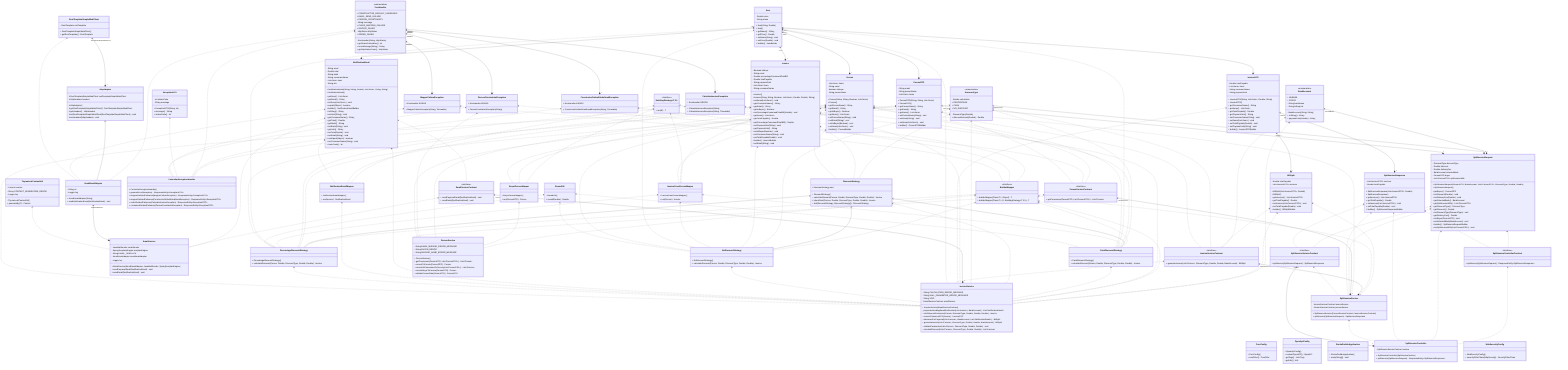 classDiagram
direction BT
class BankAccount {
<<enumeration>>
  - BankAccount(String, String)
  +  NUBANK
  +  PICPAY
  - String bankName
  - String billingLink
  + toString() String
  + paymentLink(Double) String
}
class BillSplit {
  + BillSplit(List~InvoiceDTO~, Double)
  + BillSplit()
  - Double totalPayable
  - List~InvoiceDTO~ invoices
  + getInvoices() List~InvoiceDTO~
  + getTotalPayable() Double
  + setInvoices(List~InvoiceDTO~) void
  + setTotalPayable(Double) void
  + builder() BillSplitBuilder
}
class BuilderMapper {
<<Interface>>
  + builderMapper(Class~T~, Object) T
  + builderMapper(Class~T~, E, BuildingStrategy~T, E~) T
}
class BuildingStrategy~T, E~ {
<<Interface>>
  + run(E) T
}
class BuyerPersonMapper {
  + BuyerPersonMapper()
  + run(PersonDTO) Person
}
class CalculateInvoiceException {
  + CalculateInvoiceException(String)
  + CalculateInvoiceException(String, Throwable)
  + ErroHandler ERROR
}
class CashDiscountStrategy {
  + CashDiscountStrategy()
  + calculateDiscount(Person, Double, DiscountType, Double, Double) Invoice
}
class ConstructorDefaultUndefinedException {
  + ConstructorDefaultUndefinedException(String, Throwable)
  + ErroHandler ERROR
}
class ControllerExceptionHandler {
  + ControllerExceptionHandler()
  + generalError(Exception) ResponseEntity~ExceptionDTO~
  + mapperRelatedFaileures(MapperFailureException) ResponseEntity~ExceptionDTO~
  + mapperRelatedFaileures(ConstructorDefaultUndefinedException) ResponseEntity~ExceptionDTO~
  + orderRelatedFaileures(CalculateInvoiceException) ResponseEntity~ExceptionDTO~
  + consumerRelatedFaileures(PersonConstraintsException) ResponseEntity~ExceptionDTO~
}
class CorsConfig {
  + CorsConfig()
  + corsFilter() CorsFilter
}
class DiscountStrategy {
  + DiscountStrategy()
  # DiscountStrategy next
  + calculateDiscount(Person, Double, DiscountType, Double, Double) Invoice
  # checkNext(Person, Double, DiscountType, Double, Double) Invoice
  + link(DiscountStrategy, DiscountStrategy[]) DiscountStrategy
}
class DiscountType {
<<enumeration>>
  - DiscountType(Double)
  - Double calculation
  +  PERCENTAGE
  +  CASH
  +  NO_DISCOUNT
  + discountAmount(Double) Double
}
class EmailService {
  + EmailService(SendEmailAdapter, JavaMailSender, SpringTemplateEngine)
  - JavaMailSender emailSender
  - SpringTemplateEngine templateEngine
  - String EMAIL_TEMPLATE
  - SendEmailAdapter sendEmailAdapter
  - Logger log
  + sendPaymentEmail(NotificationEmail) void
  + sendEmail(NotificationEmail) void
}
class EmailServiceContract {
<<Interface>>
  + sendPaymentEmail(NotificationEmail) void
  + sendEmail(NotificationEmail) void
}
class ErroHandler {
<<enumeration>>
  - ErroHandler(String, HttpStatus)
  +  CONSTRUCTOR_DEFAULT_UNDEFINED
  +  EMAIL_SEND_FAILURE
  +  PERSON_CONSTRAINTS
  - String message
  +  CLASS_MAPPING_FAILURE
  +  INVOICE_FAILED
  - HttpStatus httpStatus
  +  ORDER_FAILED
  + getStatusCodeValue() int
  + errorMessage(String) String
  + getHttpStatusCode() HttpStatus
}
class ExceptionDTO {
  + ExceptionDTO(String, int)
  - int statusCode
  - String message
  + message() String
  + statusCode() int
}
class HttpAdapter {
  # HttpAdapter()
  # RestTemplateSimpleWebClient restTemplateSimpleWebClient
  # HttpHeaders headers
  # getRestTemplateSimpleWebClient() RestTemplateSimpleWebClient
  # getHeaders() HttpHeaders
  # setRestTemplateSimpleWebClient(RestTemplateSimpleWebClient) void
  # setHeaders(HttpHeaders) void
}
class Invoice {
  + Invoice()
  + Invoice(String, String, Boolean, List~Item~, Double, Double, String)
  - Boolean isBuyer
  - String email
  - Double percentageConsumedTotalBill
  - Double totalPayable
  - String paymentLink
  - List~Item~ items
  - String consumerName
  + setItems(List~Item~) void
  + getConsumerName() String
  + getEmail() String
  + getIsBuyer() Boolean
  + setPercentageConsumedTotalBill(Double) void
  + getItems() List~Item~
  + getTotalPayable() Double
  + getPercentageConsumedTotalBill() Double
  + setPaymentLink(String) void
  + getPaymentLink() String
  + setIsBuyer(Boolean) void
  + setConsumerName(String) void
  + setTotalPayable(Double) void
  + builder() InvoiceBuilder
  + setEmail(String) void
}
class InvoiceDTO {
  + InvoiceDTO(String, List~Item~, Double, String)
  + InvoiceDTO()
  - Double totalPayable
  - List~Item~ items
  - String consumerName
  - String paymentLink
  + getConsumerName() String
  + getItems() List~Item~
  + getTotalPayable() Double
  + getPaymentLink() String
  + setConsumerName(String) void
  + setItems(List~Item~) void
  + setTotalPayable(Double) void
  + setPaymentLink(String) void
  + builder() InvoiceDTOBuilder
}
class InvoiceFromPersonMapper {
  + InvoiceFromPersonMapper()
  + run(Person) Invoice
}
class InvoiceService {
  + InvoiceService(EmailServiceContract)
  - String CALCULATION_ERROR_MESSAGE
  - String NULL_PARAMETER_ERROR_MESSAGE
  - String VOID
  - EmailServiceContract emailService
  - preparateSendingEmailNotification(List~Invoice~, BankAccount) List~NotificationEmail~
  - calcDiscountForInvoice(Person, DiscountType, Double, Double, Double) Invoice
  - convertToInvoiceDTO(Invoice) InvoiceDTO
  - statementForPayment(List~Invoice~, BankAccount, List~NotificationEmail~) BillSplit
  + generateInvoice(List~Person~, DiscountType, Double, Double, BankAccount) BillSplit
  - validateParameters(List~Person~, DiscountType, Double, Double) void
  - calculateDiscount(List~Person~, DiscountType, Double, Double) List~Invoice~
}
class InvoiceServiceContract {
<<Interface>>
  + generateInvoice(List~Person~, DiscountType, Double, Double, BankAccount) BillSplit
}
class Item {
  + Item(String, Double)
  + Item()
  - Double price
  - String name
  + getName() String
  + getPrice() Double
  + setName(String) void
  + setPrice(Double) void
  + builder() ItemBuilder
}
class MapperFailureException {
  + MapperFailureException(String, Throwable)
  + ErroHandler ERROR
}
class NoDiscountStrategy {
  + NoDiscountStrategy()
  + calculateDiscount(Person, Double, DiscountType, Double, Double) Invoice
}
class NotificationEmail {
  + NotificationEmail(String, String, Double, List~Item~, String, String)
  + NotificationEmail()
  - String email
  - Double total
  - String bank
  - String consumerName
  - List~Item~ itens
  - String link
  + getItens() List~Item~
  + getEmail() String
  + setItens(List~Item~) void
  + equals(Object) boolean
  + builder() NotificationEmailBuilder
  + toString() String
  + setLink(String) void
  + getConsumerName() String
  + getTotal() Double
  + getBank() String
  + setBank(String) void
  + getLink() String
  + setTotal(Double) void
  + setEmail(String) void
  # canEqual(Object) boolean
  + setConsumerName(String) void
  + hashCode() int
}
class NotificationEmailMapper {
  + NotificationEmailMapper()
  + run(Invoice) NotificationEmail
}
class OpenApiConfig {
  + OpenApiConfig()
  + customOpenAPI() OpenAPI
  - getTags() List~Tag~
  - getInfo() Info
}
class PercentageDiscountStrategy {
  + PercentageDiscountStrategy()
  + calculateDiscount(Person, Double, DiscountType, Double, Double) Invoice
}
class Person {
  + Person(String, String, Boolean, List~Item~)
  + Person()
  - List~Item~ items
  - String email
  - Boolean isBuyer
  - String personName
  + getPersonName() String
  + getEmail() String
  + getIsBuyer() Boolean
  + getItems() List~Item~
  + setPersonName(String) void
  + setEmail(String) void
  + setIsBuyer(Boolean) void
  + setItems(List~Item~) void
  + builder() PersonBuilder
}
class PersonConstraintsException {
  + PersonConstraintsException(String)
  + ErroHandler ERROR
}
class PersonDTO {
  + PersonDTO(String, String, List~Item~)
  + PersonDTO()
  - String email
  - String personName
  - List~Item~ items
  + getPersonName() String
  + getEmail() String
  + getItems() List~Item~
  + setPersonName(String) void
  + setEmail(String) void
  + setItems(List~Item~) void
  + builder() PersonDTOBuilder
}
class PersonService {
  + PersonService()
  - String EMAIL_MISSING_ERROR_MESSAGE
  - String BUYER_ERROR
  - String MISSING_NAME_ERROR_MESSAGE
  + getConsumers(PersonDTO, List~PersonDTO~) List~Person~
  - convertToPerson(PersonDTO) Person
  - convertAllConsumersToPerson(List~PersonDTO~) List~Person~
  - convertBuyerToPerson(PersonDTO) Person
  - validatePersonData(PersonDTO) PersonDTO
}
class PersonServiceContract {
<<Interface>>
  + getConsumers(PersonDTO, List~PersonDTO~) List~Person~
}
class RachaPedidoApplication {
  + RachaPedidoApplication()
  + main(String[]) void
}
class RestTemplateSimpleWebClient {
  + RestTemplateSimpleWebClient()
  - RestTemplate restTemplate
  + getRestTemplate() RestTemplate
}
class RoundUtil {
  - RoundUtil()
  + round(Double) Double
}
class SendEmailAdapter {
  + SendEmailAdapter(String)
  - String url
  - Logger log
  + sendNotificationEmail(NotificationEmail) void
}
class SplitInvoiceController {
  + SplitInvoiceController(SplitInvoiceService)
  - SplitInvoiceServiceContract service
  + splitInvoice(SplitInvoiceRequest) ResponseEntity~SplitInvoiceResponse~
}
class SplitInvoiceControllerContract {
<<Interface>>
  + splitInvoice(SplitInvoiceRequest) ResponseEntity~SplitInvoiceResponse~
}
class SplitInvoiceRequest {
  + SplitInvoiceRequest(PersonDTO, BankAccount, List~PersonDTO~, DiscountType, Double, Double)
  + SplitInvoiceRequest()
  - DiscountType discountType
  - Double discount
  - Double deliveryFee
  - BankAccount selectedBank
  - PersonDTO buyer
  - List~PersonDTO~ splitInvoiceWith
  + getBuyer() PersonDTO
  + setDiscount(Double) void
  + setDeliveryFee(Double) void
  + getSelectedBank() BankAccount
  + getSplitInvoiceWith() List~PersonDTO~
  + getDiscountType() DiscountType
  + getDiscount() Double
  + setDiscountType(DiscountType) void
  + getDeliveryFee() Double
  + setBuyer(PersonDTO) void
  + setSelectedBank(BankAccount) void
  + builder() SplitInvoiceRequestBuilder
  + setSplitInvoiceWith(List~PersonDTO~) void
}
class SplitInvoiceResponse {
  + SplitInvoiceResponse(List~InvoiceDTO~, Double)
  + SplitInvoiceResponse()
  - List~InvoiceDTO~ invoices
  - Double totalPayable
  + getInvoices() List~InvoiceDTO~
  + getTotalPayable() Double
  + setInvoices(List~InvoiceDTO~) void
  + setTotalPayable(Double) void
  + builder() SplitInvoiceResponseBuilder
}
class SplitInvoiceService {
  + SplitInvoiceService(PersonServiceContract, InvoiceServiceContract)
  - InvoiceServiceContract invoiceService
  - PersonServiceContract personService
  + splitInvoice(SplitInvoiceRequest) SplitInvoiceResponse
}
class SplitInvoiceServiceContract {
<<Interface>>
  + splitInvoice(SplitInvoiceRequest) SplitInvoiceResponse
}
class ThymeLeafContextUtil {
  - ThymeLeafContextUtil()
  - Context context
  - String CONTEXT_GENERATION_ERROR
  - Logger log
  + generateBy(T) Context
}
class WebSecurityConfig {
  + WebSecurityConfig()
  + securityFilterChain(HttpSecurity) SecurityFilterChain
}

BillSplit "1" *--> "invoices *" InvoiceDTO
BuilderMapper  ..>  BuildingStrategy~T, E~
BuilderMapper  ..>  ConstructorDefaultUndefinedException
BuilderMapper  ..>  MapperFailureException
BuyerPersonMapper  ..>  BuildingStrategy~T, E~
BuyerPersonMapper  ..>  Person
BuyerPersonMapper  ..>  PersonDTO
CalculateInvoiceException "1" *--> "ERROR 1" ErroHandler
CashDiscountStrategy  ..>  BuilderMapper
CashDiscountStrategy  -->  DiscountStrategy
CashDiscountStrategy  ..>  DiscountType
CashDiscountStrategy  ..>  Invoice
CashDiscountStrategy  ..>  InvoiceFromPersonMapper
CashDiscountStrategy  ..>  Item
CashDiscountStrategy  ..>  Person
CashDiscountStrategy  ..>  RoundUtil
ConstructorDefaultUndefinedException "1" *--> "ERROR 1" ErroHandler
ControllerExceptionHandler  ..>  CalculateInvoiceException
ControllerExceptionHandler  ..>  ConstructorDefaultUndefinedException
ControllerExceptionHandler  ..>  ErroHandler
ControllerExceptionHandler  ..>  ExceptionDTO
ControllerExceptionHandler  ..>  MapperFailureException
ControllerExceptionHandler  ..>  PersonConstraintsException
DiscountStrategy  ..>  DiscountType
DiscountStrategy  ..>  Invoice
DiscountStrategy  ..>  Person
EmailService  ..>  EmailServiceContract
EmailService  ..>  NotificationEmail
EmailService "1" *--> "sendEmailAdapter 1" SendEmailAdapter
EmailService  ..>  ThymeLeafContextUtil
EmailServiceContract  ..>  NotificationEmail
HttpAdapter "1" *--> "restTemplateSimpleWebClient 1" RestTemplateSimpleWebClient
Invoice "1" *--> "items *" Item
InvoiceDTO "1" *--> "items *" Item
InvoiceFromPersonMapper  ..>  BuildingStrategy~T, E~
InvoiceFromPersonMapper  ..>  Invoice
InvoiceFromPersonMapper  ..>  Person
InvoiceService  ..>  BankAccount
InvoiceService  ..>  BillSplit
InvoiceService  ..>  BuilderMapper
InvoiceService  ..>  CalculateInvoiceException
InvoiceService  ..>  CashDiscountStrategy
InvoiceService  ..>  DiscountStrategy
InvoiceService  ..>  DiscountType
InvoiceService "1" *--> "emailService 1" EmailServiceContract
InvoiceService  ..>  Invoice
InvoiceService  ..>  InvoiceDTO
InvoiceService  ..>  InvoiceServiceContract
InvoiceService  ..>  Item
InvoiceService  ..>  NoDiscountStrategy
InvoiceService  ..>  NotificationEmail
InvoiceService  ..>  NotificationEmailMapper
InvoiceService  ..>  PercentageDiscountStrategy
InvoiceService  ..>  Person
InvoiceServiceContract  ..>  BankAccount
InvoiceServiceContract  ..>  BillSplit
InvoiceServiceContract  ..>  DiscountType
InvoiceServiceContract  ..>  Person
MapperFailureException "1" *--> "ERROR 1" ErroHandler
NoDiscountStrategy  ..>  BuilderMapper
NoDiscountStrategy  -->  DiscountStrategy
NoDiscountStrategy  ..>  DiscountType
NoDiscountStrategy  ..>  Invoice
NoDiscountStrategy  ..>  InvoiceFromPersonMapper
NoDiscountStrategy  ..>  Item
NoDiscountStrategy  ..>  Person
NoDiscountStrategy  ..>  RoundUtil
NotificationEmail "1" *--> "itens *" Item
NotificationEmailMapper  ..>  BuildingStrategy~T, E~
NotificationEmailMapper  ..>  Invoice
NotificationEmailMapper  ..>  NotificationEmail
PercentageDiscountStrategy  ..>  BuilderMapper
PercentageDiscountStrategy  -->  DiscountStrategy
PercentageDiscountStrategy  ..>  DiscountType
PercentageDiscountStrategy  ..>  Invoice
PercentageDiscountStrategy  ..>  InvoiceFromPersonMapper
PercentageDiscountStrategy  ..>  Item
PercentageDiscountStrategy  ..>  Person
PercentageDiscountStrategy  ..>  RoundUtil
Person "1" *--> "items *" Item
PersonConstraintsException "1" *--> "ERROR 1" ErroHandler
PersonDTO "1" *--> "items *" Item
PersonService  ..>  BuilderMapper
PersonService  ..>  BuyerPersonMapper
PersonService  ..>  Person
PersonService  ..>  PersonConstraintsException
PersonService  ..>  PersonDTO
PersonService  ..>  PersonServiceContract
PersonServiceContract  ..>  Person
PersonServiceContract  ..>  PersonConstraintsException
PersonServiceContract  ..>  PersonDTO
SendEmailAdapter  ..>  ErroHandler
SendEmailAdapter  -->  HttpAdapter
SendEmailAdapter  ..>  NotificationEmail
SendEmailAdapter  ..>  RestTemplateSimpleWebClient
SplitInvoiceController  ..>  SplitInvoiceControllerContract
SplitInvoiceController  ..>  SplitInvoiceRequest
SplitInvoiceController  ..>  SplitInvoiceResponse
SplitInvoiceController  ..>  SplitInvoiceService
SplitInvoiceController "1" *--> "service 1" SplitInvoiceServiceContract
SplitInvoiceControllerContract  ..>  SplitInvoiceRequest
SplitInvoiceControllerContract  ..>  SplitInvoiceResponse
SplitInvoiceRequest "1" *--> "selectedBank 1" BankAccount
SplitInvoiceRequest "1" *--> "discountType 1" DiscountType
SplitInvoiceRequest "1" *--> "splitInvoiceWith *" PersonDTO
SplitInvoiceResponse "1" *--> "invoices *" InvoiceDTO
SplitInvoiceService  ..>  BillSplit
SplitInvoiceService  ..>  BuilderMapper
SplitInvoiceService "1" *--> "invoiceService 1" InvoiceServiceContract
SplitInvoiceService  ..>  Person
SplitInvoiceService "1" *--> "personService 1" PersonServiceContract
SplitInvoiceService  ..>  SplitInvoiceRequest
SplitInvoiceService  ..>  SplitInvoiceResponse
SplitInvoiceService  ..>  SplitInvoiceServiceContract
SplitInvoiceServiceContract  ..>  SplitInvoiceRequest
SplitInvoiceServiceContract  ..>  SplitInvoiceResponse